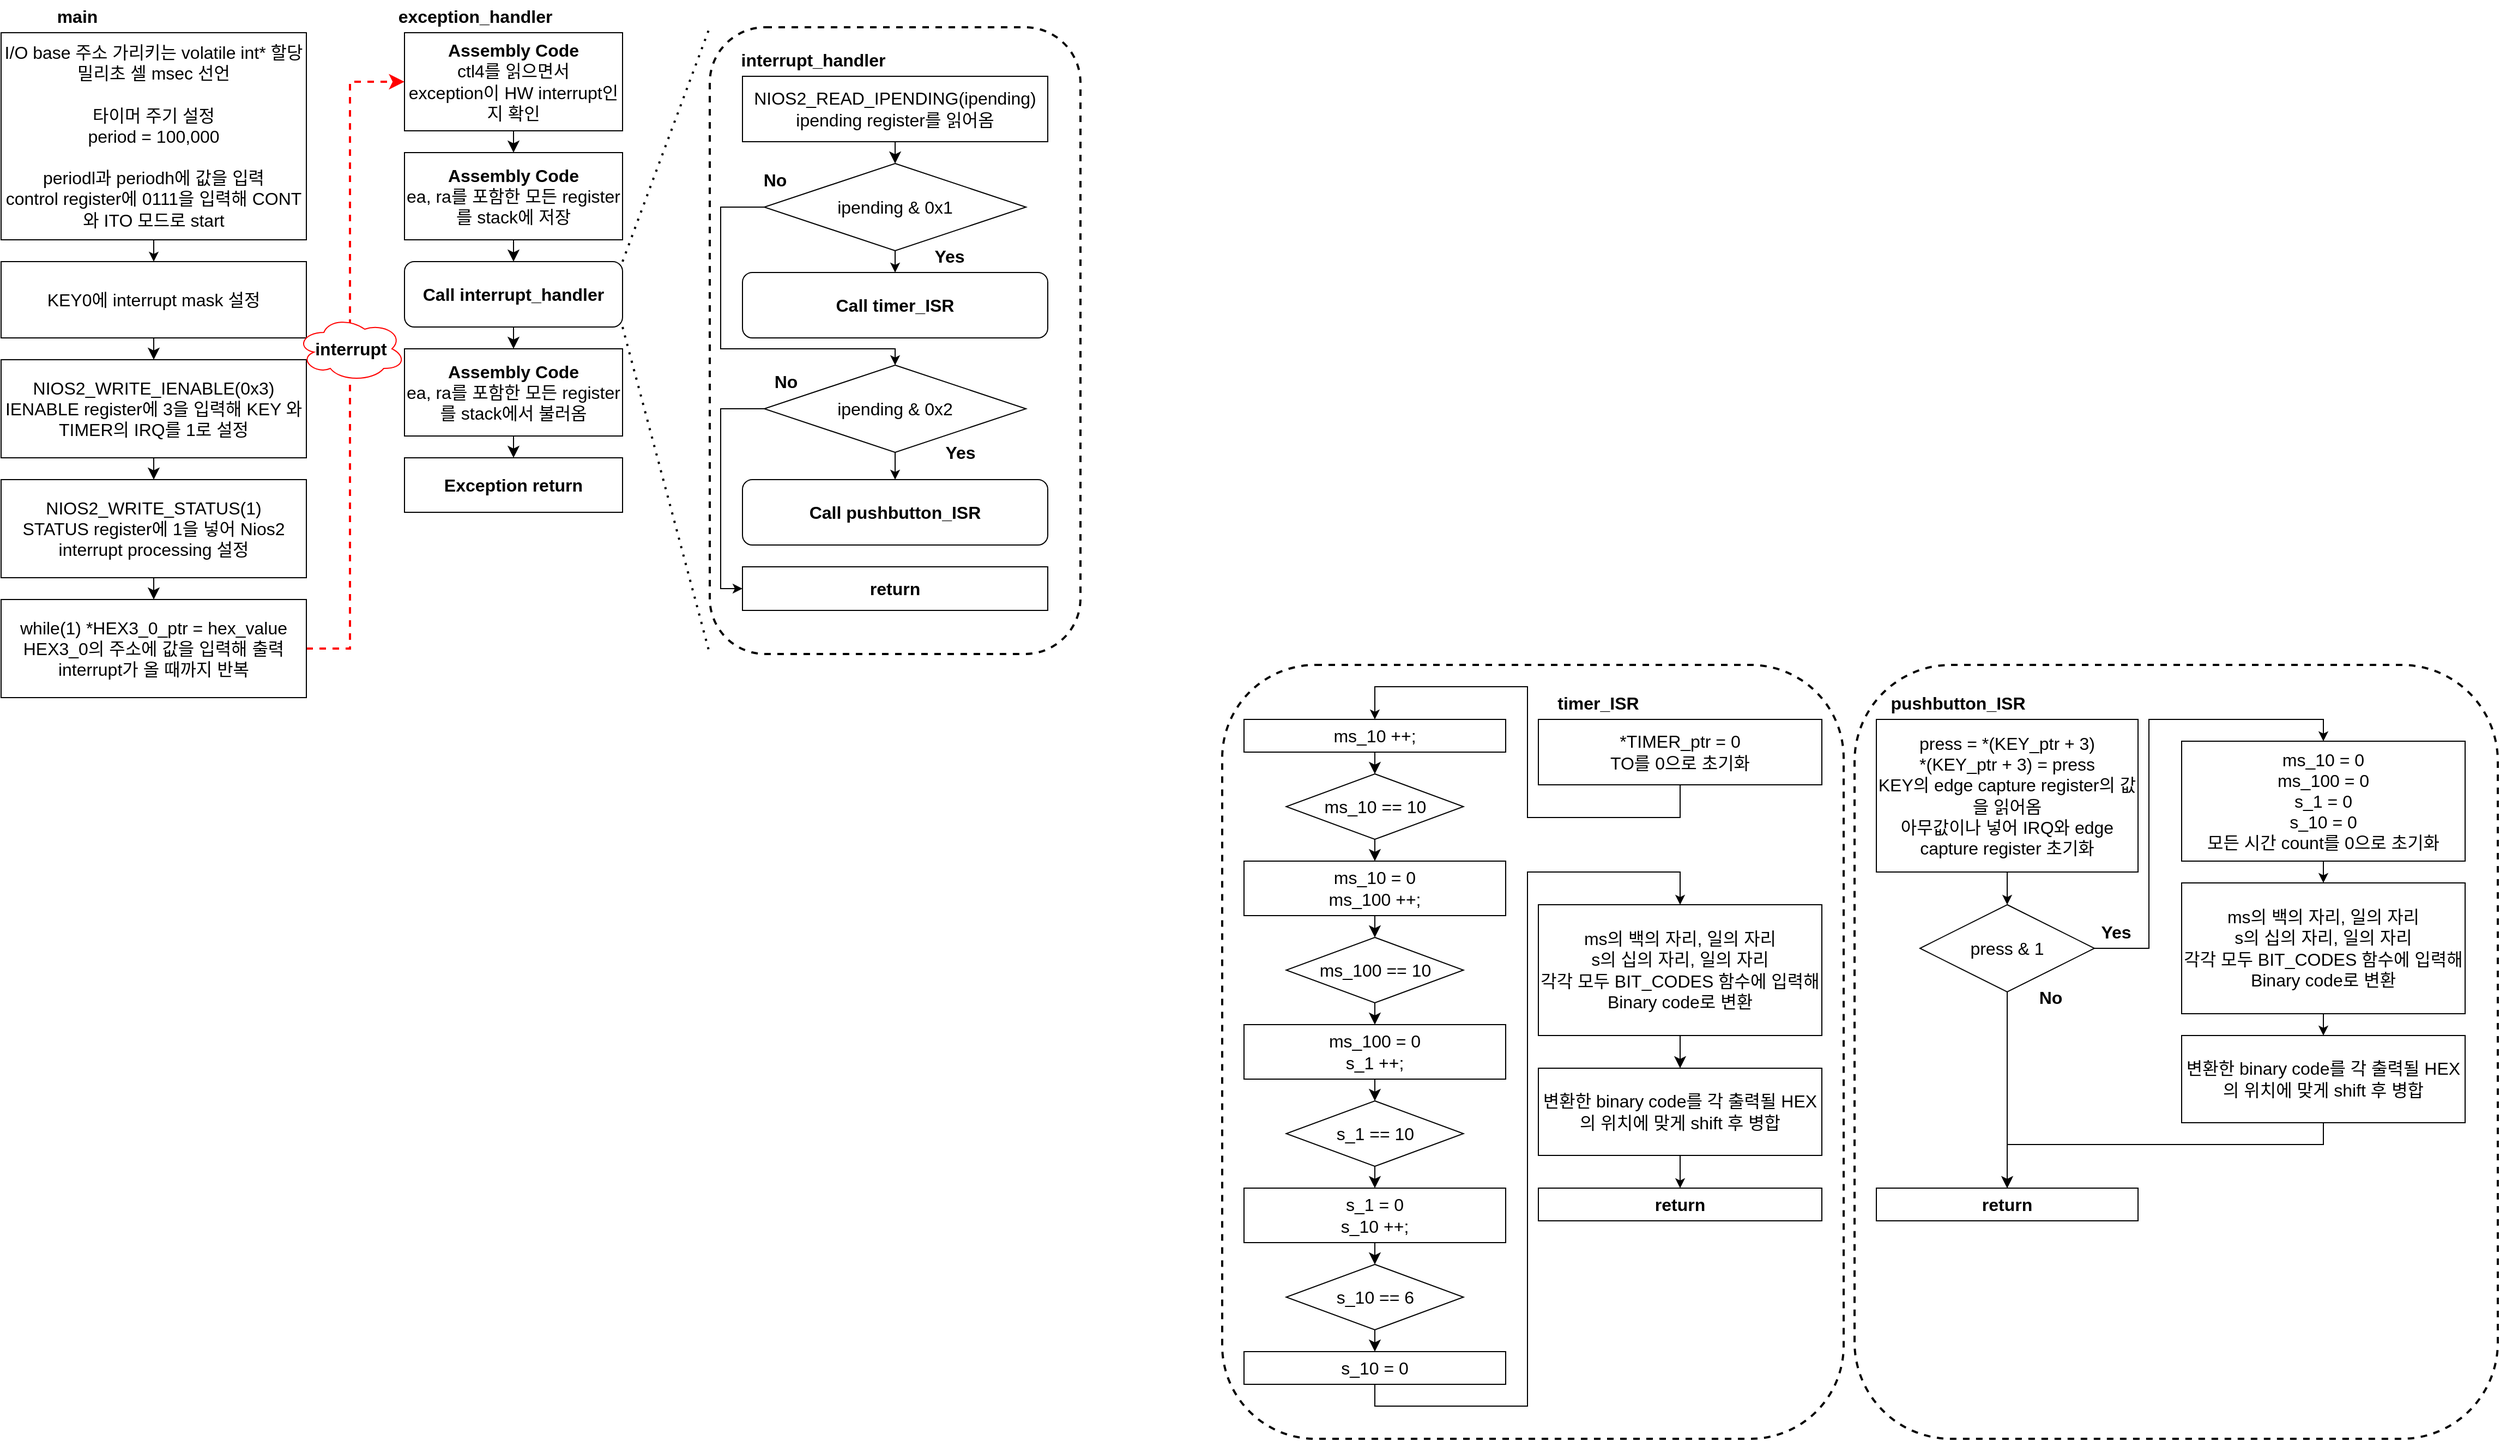 <mxfile version="24.7.17">
  <diagram name="페이지-1" id="9iILnwIiuNrRD6EVz0-I">
    <mxGraphModel dx="1036" dy="515" grid="1" gridSize="10" guides="1" tooltips="1" connect="1" arrows="1" fold="1" page="1" pageScale="1" pageWidth="827" pageHeight="1169" math="0" shadow="0">
      <root>
        <mxCell id="0" />
        <mxCell id="1" parent="0" />
        <mxCell id="nFpczwYycdGY-wKEFIsx-53" value="main" style="text;html=1;strokeColor=none;fillColor=none;align=center;verticalAlign=middle;whiteSpace=wrap;rounded=0;fontSize=16;fontStyle=1" vertex="1" parent="1">
          <mxGeometry x="80" y="90" width="60" height="30" as="geometry" />
        </mxCell>
        <mxCell id="nFpczwYycdGY-wKEFIsx-54" style="edgeStyle=none;shape=connector;rounded=0;orthogonalLoop=1;jettySize=auto;html=1;exitX=0.5;exitY=1;exitDx=0;exitDy=0;entryX=0.5;entryY=0;entryDx=0;entryDy=0;labelBackgroundColor=default;strokeColor=default;align=center;verticalAlign=middle;fontFamily=Helvetica;fontSize=12;fontColor=default;endArrow=classic;startSize=8;endSize=8;" edge="1" parent="1" source="nFpczwYycdGY-wKEFIsx-55" target="nFpczwYycdGY-wKEFIsx-57">
          <mxGeometry relative="1" as="geometry" />
        </mxCell>
        <mxCell id="nFpczwYycdGY-wKEFIsx-55" value="&lt;font&gt;KEY0에 interrupt mask 설정&lt;/font&gt;" style="rounded=0;whiteSpace=wrap;html=1;fontSize=16;fontColor=#000000;" vertex="1" parent="1">
          <mxGeometry x="40" y="330" width="280" height="70" as="geometry" />
        </mxCell>
        <mxCell id="nFpczwYycdGY-wKEFIsx-56" style="edgeStyle=none;shape=connector;rounded=0;orthogonalLoop=1;jettySize=auto;html=1;exitX=0.5;exitY=1;exitDx=0;exitDy=0;entryX=0.5;entryY=0;entryDx=0;entryDy=0;labelBackgroundColor=default;strokeColor=default;align=center;verticalAlign=middle;fontFamily=Helvetica;fontSize=12;fontColor=default;endArrow=classic;startSize=8;endSize=8;" edge="1" parent="1" source="nFpczwYycdGY-wKEFIsx-57" target="nFpczwYycdGY-wKEFIsx-59">
          <mxGeometry relative="1" as="geometry" />
        </mxCell>
        <mxCell id="nFpczwYycdGY-wKEFIsx-57" value="NIOS2_WRITE_IENABLE(0x3)&lt;br&gt;&lt;font style=&quot;&quot;&gt;IENABLE register에 3을 입력해 KEY 와 TIMER의 IRQ를 1로 설정&lt;/font&gt;" style="rounded=0;whiteSpace=wrap;html=1;fontSize=16;fontColor=#000000;" vertex="1" parent="1">
          <mxGeometry x="40" y="420" width="280" height="90" as="geometry" />
        </mxCell>
        <mxCell id="nFpczwYycdGY-wKEFIsx-58" style="edgeStyle=none;shape=connector;rounded=0;orthogonalLoop=1;jettySize=auto;html=1;exitX=0.5;exitY=1;exitDx=0;exitDy=0;entryX=0.5;entryY=0;entryDx=0;entryDy=0;labelBackgroundColor=default;strokeColor=default;align=center;verticalAlign=middle;fontFamily=Helvetica;fontSize=12;fontColor=default;endArrow=classic;startSize=8;endSize=8;" edge="1" parent="1" source="nFpczwYycdGY-wKEFIsx-59" target="nFpczwYycdGY-wKEFIsx-61">
          <mxGeometry relative="1" as="geometry" />
        </mxCell>
        <mxCell id="nFpczwYycdGY-wKEFIsx-59" value="NIOS2_WRITE_STATUS(1)&lt;br&gt;&lt;font&gt;STATUS register에 1을 넣어 Nios2 interrupt processing 설정&lt;/font&gt;" style="rounded=0;whiteSpace=wrap;html=1;fontSize=16;fontColor=#000000;" vertex="1" parent="1">
          <mxGeometry x="40" y="530" width="280" height="90" as="geometry" />
        </mxCell>
        <mxCell id="nFpczwYycdGY-wKEFIsx-60" style="edgeStyle=none;shape=connector;rounded=0;orthogonalLoop=1;jettySize=auto;html=1;exitX=1;exitY=0.5;exitDx=0;exitDy=0;entryX=0;entryY=0.5;entryDx=0;entryDy=0;labelBackgroundColor=default;strokeColor=#FF0000;align=center;verticalAlign=middle;fontFamily=Helvetica;fontSize=12;fontColor=default;endArrow=classic;startSize=8;endSize=8;strokeWidth=2;dashed=1;" edge="1" parent="1" source="nFpczwYycdGY-wKEFIsx-61" target="nFpczwYycdGY-wKEFIsx-63">
          <mxGeometry relative="1" as="geometry">
            <Array as="points">
              <mxPoint x="360" y="685" />
              <mxPoint x="360" y="165" />
            </Array>
          </mxGeometry>
        </mxCell>
        <mxCell id="nFpczwYycdGY-wKEFIsx-61" value="while(1) *HEX3_0_ptr = hex_value&lt;br&gt;&lt;font&gt;HEX3_0의 주소에 값을 입력해 출력&lt;br&gt;interrupt가 올 때까지 반복&lt;/font&gt;" style="rounded=0;whiteSpace=wrap;html=1;fontSize=16;fontColor=#000000;" vertex="1" parent="1">
          <mxGeometry x="40" y="640" width="280" height="90" as="geometry" />
        </mxCell>
        <mxCell id="nFpczwYycdGY-wKEFIsx-62" style="edgeStyle=none;shape=connector;rounded=0;orthogonalLoop=1;jettySize=auto;html=1;exitX=0.5;exitY=1;exitDx=0;exitDy=0;entryX=0.5;entryY=0;entryDx=0;entryDy=0;labelBackgroundColor=default;strokeColor=default;align=center;verticalAlign=middle;fontFamily=Helvetica;fontSize=12;fontColor=default;endArrow=classic;startSize=8;endSize=8;" edge="1" parent="1" source="nFpczwYycdGY-wKEFIsx-63" target="nFpczwYycdGY-wKEFIsx-66">
          <mxGeometry relative="1" as="geometry" />
        </mxCell>
        <mxCell id="nFpczwYycdGY-wKEFIsx-63" value="&lt;b&gt;Assembly Code&lt;/b&gt;&lt;br&gt;&lt;font&gt;ctl4를 읽으면서 &lt;br&gt;exception이 HW interrupt인지 확인&lt;/font&gt;" style="rounded=0;whiteSpace=wrap;html=1;fontSize=16;fontColor=#000000;" vertex="1" parent="1">
          <mxGeometry x="410" y="120" width="200" height="90" as="geometry" />
        </mxCell>
        <mxCell id="nFpczwYycdGY-wKEFIsx-64" value="exception_handler" style="text;html=1;strokeColor=none;fillColor=none;align=center;verticalAlign=middle;whiteSpace=wrap;rounded=0;fontSize=16;fontStyle=1" vertex="1" parent="1">
          <mxGeometry x="410" y="90" width="130" height="30" as="geometry" />
        </mxCell>
        <mxCell id="nFpczwYycdGY-wKEFIsx-65" style="edgeStyle=none;shape=connector;rounded=0;orthogonalLoop=1;jettySize=auto;html=1;exitX=0.5;exitY=1;exitDx=0;exitDy=0;entryX=0.5;entryY=0;entryDx=0;entryDy=0;labelBackgroundColor=default;strokeColor=default;align=center;verticalAlign=middle;fontFamily=Helvetica;fontSize=12;fontColor=default;endArrow=classic;startSize=8;endSize=8;" edge="1" parent="1" source="nFpczwYycdGY-wKEFIsx-66" target="nFpczwYycdGY-wKEFIsx-68">
          <mxGeometry relative="1" as="geometry" />
        </mxCell>
        <mxCell id="nFpczwYycdGY-wKEFIsx-66" value="&lt;b&gt;Assembly Code&lt;/b&gt;&lt;br&gt;&lt;font&gt;ea, ra를 포함한 모든 register를 stack에 저장&lt;/font&gt;" style="rounded=0;whiteSpace=wrap;html=1;fontSize=16;fontColor=#000000;" vertex="1" parent="1">
          <mxGeometry x="410" y="230" width="200" height="80" as="geometry" />
        </mxCell>
        <mxCell id="nFpczwYycdGY-wKEFIsx-67" style="edgeStyle=none;shape=connector;rounded=0;orthogonalLoop=1;jettySize=auto;html=1;exitX=0.5;exitY=1;exitDx=0;exitDy=0;entryX=0.5;entryY=0;entryDx=0;entryDy=0;labelBackgroundColor=default;strokeColor=default;align=center;verticalAlign=middle;fontFamily=Helvetica;fontSize=12;fontColor=default;endArrow=classic;startSize=8;endSize=8;" edge="1" parent="1" source="nFpczwYycdGY-wKEFIsx-68" target="nFpczwYycdGY-wKEFIsx-70">
          <mxGeometry relative="1" as="geometry" />
        </mxCell>
        <mxCell id="nFpczwYycdGY-wKEFIsx-68" value="Call interrupt_handler" style="rounded=1;whiteSpace=wrap;html=1;fontSize=16;fontStyle=1" vertex="1" parent="1">
          <mxGeometry x="410" y="330" width="200" height="60" as="geometry" />
        </mxCell>
        <mxCell id="nFpczwYycdGY-wKEFIsx-69" style="edgeStyle=none;shape=connector;rounded=0;orthogonalLoop=1;jettySize=auto;html=1;exitX=0.5;exitY=1;exitDx=0;exitDy=0;entryX=0.5;entryY=0;entryDx=0;entryDy=0;labelBackgroundColor=default;strokeColor=default;align=center;verticalAlign=middle;fontFamily=Helvetica;fontSize=12;fontColor=default;endArrow=classic;startSize=8;endSize=8;" edge="1" parent="1" source="nFpczwYycdGY-wKEFIsx-70" target="nFpczwYycdGY-wKEFIsx-71">
          <mxGeometry relative="1" as="geometry" />
        </mxCell>
        <mxCell id="nFpczwYycdGY-wKEFIsx-70" value="&lt;b&gt;Assembly Code&lt;/b&gt;&lt;br&gt;&lt;font&gt;ea, ra를 포함한 모든 register를 stack에서 불러옴&lt;/font&gt;" style="rounded=0;whiteSpace=wrap;html=1;fontSize=16;fontColor=#000000;" vertex="1" parent="1">
          <mxGeometry x="410" y="410" width="200" height="80" as="geometry" />
        </mxCell>
        <mxCell id="nFpczwYycdGY-wKEFIsx-71" value="&lt;b&gt;Exception return&lt;/b&gt;" style="rounded=0;whiteSpace=wrap;html=1;fontSize=16;" vertex="1" parent="1">
          <mxGeometry x="410" y="510" width="200" height="50" as="geometry" />
        </mxCell>
        <mxCell id="nFpczwYycdGY-wKEFIsx-72" style="edgeStyle=none;curved=1;rounded=0;orthogonalLoop=1;jettySize=auto;html=1;exitX=0.5;exitY=1;exitDx=0;exitDy=0;entryX=0.5;entryY=0;entryDx=0;entryDy=0;fontSize=12;startSize=8;endSize=8;" edge="1" parent="1" source="nFpczwYycdGY-wKEFIsx-73" target="nFpczwYycdGY-wKEFIsx-77">
          <mxGeometry relative="1" as="geometry" />
        </mxCell>
        <mxCell id="nFpczwYycdGY-wKEFIsx-73" value="NIOS2_READ_IPENDING(ipending)&lt;br&gt;ipending register를 읽어옴" style="rounded=0;whiteSpace=wrap;html=1;fontSize=16;" vertex="1" parent="1">
          <mxGeometry x="720" y="160" width="280" height="60" as="geometry" />
        </mxCell>
        <mxCell id="nFpczwYycdGY-wKEFIsx-74" value="interrupt_handler" style="text;html=1;strokeColor=none;fillColor=none;align=center;verticalAlign=middle;whiteSpace=wrap;rounded=0;fontSize=16;fontStyle=1" vertex="1" parent="1">
          <mxGeometry x="720" y="130" width="130" height="30" as="geometry" />
        </mxCell>
        <mxCell id="nFpczwYycdGY-wKEFIsx-75" style="edgeStyle=orthogonalEdgeStyle;rounded=0;orthogonalLoop=1;jettySize=auto;html=1;exitX=0.5;exitY=1;exitDx=0;exitDy=0;entryX=0.5;entryY=0;entryDx=0;entryDy=0;" edge="1" parent="1" source="nFpczwYycdGY-wKEFIsx-77" target="nFpczwYycdGY-wKEFIsx-78">
          <mxGeometry relative="1" as="geometry" />
        </mxCell>
        <mxCell id="nFpczwYycdGY-wKEFIsx-76" style="edgeStyle=orthogonalEdgeStyle;rounded=0;orthogonalLoop=1;jettySize=auto;html=1;exitX=0;exitY=0.5;exitDx=0;exitDy=0;entryX=0.5;entryY=0;entryDx=0;entryDy=0;" edge="1" parent="1" source="nFpczwYycdGY-wKEFIsx-77" target="nFpczwYycdGY-wKEFIsx-89">
          <mxGeometry relative="1" as="geometry">
            <Array as="points">
              <mxPoint x="700" y="280" />
              <mxPoint x="700" y="410" />
              <mxPoint x="860" y="410" />
            </Array>
          </mxGeometry>
        </mxCell>
        <mxCell id="nFpczwYycdGY-wKEFIsx-77" value="ipending &amp;amp; 0x1" style="rhombus;whiteSpace=wrap;html=1;fontSize=16;" vertex="1" parent="1">
          <mxGeometry x="740" y="240" width="240" height="80" as="geometry" />
        </mxCell>
        <mxCell id="nFpczwYycdGY-wKEFIsx-78" value="Call timer_ISR" style="rounded=1;whiteSpace=wrap;html=1;fontSize=16;fontStyle=1" vertex="1" parent="1">
          <mxGeometry x="720" y="340" width="280" height="60" as="geometry" />
        </mxCell>
        <mxCell id="nFpczwYycdGY-wKEFIsx-79" value="Yes" style="text;html=1;strokeColor=none;fillColor=none;align=center;verticalAlign=middle;whiteSpace=wrap;rounded=0;fontSize=16;fontStyle=1" vertex="1" parent="1">
          <mxGeometry x="880" y="310" width="60" height="30" as="geometry" />
        </mxCell>
        <mxCell id="nFpczwYycdGY-wKEFIsx-80" value="return" style="rounded=0;whiteSpace=wrap;html=1;fontSize=16;fontStyle=1" vertex="1" parent="1">
          <mxGeometry x="720" y="610" width="280" height="40" as="geometry" />
        </mxCell>
        <mxCell id="nFpczwYycdGY-wKEFIsx-81" value="No" style="text;html=1;strokeColor=none;fillColor=none;align=center;verticalAlign=middle;whiteSpace=wrap;rounded=0;fontSize=16;fontStyle=1" vertex="1" parent="1">
          <mxGeometry x="720" y="240" width="60" height="30" as="geometry" />
        </mxCell>
        <mxCell id="nFpczwYycdGY-wKEFIsx-82" value="interrupt" style="ellipse;shape=cloud;whiteSpace=wrap;html=1;strokeColor=#FF0000;align=center;verticalAlign=middle;fontFamily=Helvetica;fontSize=16;fontColor=default;fillColor=default;fontStyle=1" vertex="1" parent="1">
          <mxGeometry x="311" y="380" width="100" height="60" as="geometry" />
        </mxCell>
        <mxCell id="nFpczwYycdGY-wKEFIsx-83" value="" style="endArrow=none;dashed=1;html=1;dashPattern=1 3;strokeWidth=2;rounded=0;labelBackgroundColor=default;strokeColor=default;align=center;verticalAlign=middle;fontFamily=Helvetica;fontSize=12;fontColor=default;startSize=8;endSize=8;shape=connector;exitX=1;exitY=0;exitDx=0;exitDy=0;entryX=0;entryY=0;entryDx=0;entryDy=0;" edge="1" parent="1" source="nFpczwYycdGY-wKEFIsx-68" target="nFpczwYycdGY-wKEFIsx-93">
          <mxGeometry width="50" height="50" relative="1" as="geometry">
            <mxPoint x="680" y="370" as="sourcePoint" />
            <mxPoint x="660" y="115.0" as="targetPoint" />
          </mxGeometry>
        </mxCell>
        <mxCell id="nFpczwYycdGY-wKEFIsx-84" value="" style="endArrow=none;dashed=1;html=1;dashPattern=1 3;strokeWidth=2;rounded=0;labelBackgroundColor=default;strokeColor=default;align=center;verticalAlign=middle;fontFamily=Helvetica;fontSize=12;fontColor=default;startSize=8;endSize=8;shape=connector;exitX=1;exitY=1;exitDx=0;exitDy=0;entryX=0;entryY=1;entryDx=0;entryDy=0;" edge="1" parent="1" source="nFpczwYycdGY-wKEFIsx-68" target="nFpczwYycdGY-wKEFIsx-93">
          <mxGeometry width="50" height="50" relative="1" as="geometry">
            <mxPoint x="680" y="370" as="sourcePoint" />
            <mxPoint x="660" y="540.0" as="targetPoint" />
          </mxGeometry>
        </mxCell>
        <mxCell id="nFpczwYycdGY-wKEFIsx-85" style="edgeStyle=orthogonalEdgeStyle;rounded=0;orthogonalLoop=1;jettySize=auto;html=1;exitX=0.5;exitY=1;exitDx=0;exitDy=0;entryX=0.5;entryY=0;entryDx=0;entryDy=0;" edge="1" parent="1" source="nFpczwYycdGY-wKEFIsx-86" target="nFpczwYycdGY-wKEFIsx-55">
          <mxGeometry relative="1" as="geometry" />
        </mxCell>
        <mxCell id="nFpczwYycdGY-wKEFIsx-86" value="&lt;div&gt;I/O base 주소 가리키는 volatile int* 할당&lt;/div&gt;&lt;div&gt;밀리초 셀 msec 선언&lt;/div&gt;&lt;div&gt;&lt;br&gt;&lt;/div&gt;타이머 주기 설정&lt;div&gt;period = 100,000&lt;br&gt;&lt;br&gt;periodl과 periodh에 값을 입력&lt;br&gt;control register에 0111을 입력해 CONT와 ITO 모드로 start&lt;/div&gt;" style="rounded=0;whiteSpace=wrap;html=1;fontSize=16;fontColor=#000000;" vertex="1" parent="1">
          <mxGeometry x="40" y="120" width="280" height="190" as="geometry" />
        </mxCell>
        <mxCell id="nFpczwYycdGY-wKEFIsx-87" style="edgeStyle=orthogonalEdgeStyle;rounded=0;orthogonalLoop=1;jettySize=auto;html=1;exitX=0.5;exitY=1;exitDx=0;exitDy=0;entryX=0.5;entryY=0;entryDx=0;entryDy=0;" edge="1" parent="1" source="nFpczwYycdGY-wKEFIsx-89" target="nFpczwYycdGY-wKEFIsx-92">
          <mxGeometry relative="1" as="geometry" />
        </mxCell>
        <mxCell id="nFpczwYycdGY-wKEFIsx-88" style="edgeStyle=orthogonalEdgeStyle;rounded=0;orthogonalLoop=1;jettySize=auto;html=1;exitX=0;exitY=0.5;exitDx=0;exitDy=0;entryX=0;entryY=0.5;entryDx=0;entryDy=0;" edge="1" parent="1" source="nFpczwYycdGY-wKEFIsx-89" target="nFpczwYycdGY-wKEFIsx-80">
          <mxGeometry relative="1" as="geometry">
            <Array as="points">
              <mxPoint x="700" y="465" />
              <mxPoint x="700" y="630" />
            </Array>
          </mxGeometry>
        </mxCell>
        <mxCell id="nFpczwYycdGY-wKEFIsx-89" value="ipending &amp;amp; 0x2" style="rhombus;whiteSpace=wrap;html=1;fontSize=16;" vertex="1" parent="1">
          <mxGeometry x="740" y="425" width="240" height="80" as="geometry" />
        </mxCell>
        <mxCell id="nFpczwYycdGY-wKEFIsx-90" value="Yes" style="text;html=1;strokeColor=none;fillColor=none;align=center;verticalAlign=middle;whiteSpace=wrap;rounded=0;fontSize=16;fontStyle=1" vertex="1" parent="1">
          <mxGeometry x="890" y="490" width="60" height="30" as="geometry" />
        </mxCell>
        <mxCell id="nFpczwYycdGY-wKEFIsx-91" value="No" style="text;html=1;strokeColor=none;fillColor=none;align=center;verticalAlign=middle;whiteSpace=wrap;rounded=0;fontSize=16;fontStyle=1" vertex="1" parent="1">
          <mxGeometry x="730" y="425" width="60" height="30" as="geometry" />
        </mxCell>
        <mxCell id="nFpczwYycdGY-wKEFIsx-92" value="Call pushbutton_ISR" style="rounded=1;whiteSpace=wrap;html=1;fontSize=16;fontStyle=1" vertex="1" parent="1">
          <mxGeometry x="720" y="530" width="280" height="60" as="geometry" />
        </mxCell>
        <mxCell id="nFpczwYycdGY-wKEFIsx-93" value="" style="rounded=1;whiteSpace=wrap;html=1;dashed=1;strokeWidth=2;fillColor=none;" vertex="1" parent="1">
          <mxGeometry x="690" y="115" width="340" height="575" as="geometry" />
        </mxCell>
        <mxCell id="nFpczwYycdGY-wKEFIsx-94" style="edgeStyle=none;shape=connector;rounded=0;orthogonalLoop=1;jettySize=auto;html=1;exitX=0.5;exitY=1;exitDx=0;exitDy=0;entryX=0.5;entryY=0;entryDx=0;entryDy=0;labelBackgroundColor=default;strokeColor=default;align=center;verticalAlign=middle;fontFamily=Helvetica;fontSize=12;fontColor=default;endArrow=classic;startSize=8;endSize=8;" edge="1" parent="1" source="nFpczwYycdGY-wKEFIsx-95" target="nFpczwYycdGY-wKEFIsx-97">
          <mxGeometry relative="1" as="geometry" />
        </mxCell>
        <mxCell id="nFpczwYycdGY-wKEFIsx-95" value="ms_10 ++;" style="rounded=0;whiteSpace=wrap;html=1;fontSize=16;" vertex="1" parent="1">
          <mxGeometry x="1180" y="750" width="240" height="30" as="geometry" />
        </mxCell>
        <mxCell id="nFpczwYycdGY-wKEFIsx-96" style="edgeStyle=none;shape=connector;rounded=0;orthogonalLoop=1;jettySize=auto;html=1;exitX=0.5;exitY=1;exitDx=0;exitDy=0;entryX=0.5;entryY=0;entryDx=0;entryDy=0;labelBackgroundColor=default;strokeColor=default;align=center;verticalAlign=middle;fontFamily=Helvetica;fontSize=12;fontColor=default;endArrow=classic;startSize=8;endSize=8;" edge="1" parent="1" source="nFpczwYycdGY-wKEFIsx-97" target="nFpczwYycdGY-wKEFIsx-99">
          <mxGeometry relative="1" as="geometry" />
        </mxCell>
        <mxCell id="nFpczwYycdGY-wKEFIsx-97" value="ms_10 == 10" style="rhombus;whiteSpace=wrap;html=1;fontSize=16;" vertex="1" parent="1">
          <mxGeometry x="1218.75" y="800" width="162.5" height="60" as="geometry" />
        </mxCell>
        <mxCell id="nFpczwYycdGY-wKEFIsx-98" style="edgeStyle=none;shape=connector;rounded=0;orthogonalLoop=1;jettySize=auto;html=1;exitX=0.5;exitY=1;exitDx=0;exitDy=0;entryX=0.5;entryY=0;entryDx=0;entryDy=0;labelBackgroundColor=default;strokeColor=default;align=center;verticalAlign=middle;fontFamily=Helvetica;fontSize=12;fontColor=default;endArrow=classic;startSize=8;endSize=8;" edge="1" parent="1" source="nFpczwYycdGY-wKEFIsx-99" target="nFpczwYycdGY-wKEFIsx-101">
          <mxGeometry relative="1" as="geometry" />
        </mxCell>
        <mxCell id="nFpczwYycdGY-wKEFIsx-99" value="ms_10 = 0&lt;br&gt;ms_100 ++;" style="rounded=0;whiteSpace=wrap;html=1;fontSize=16;" vertex="1" parent="1">
          <mxGeometry x="1180" y="880" width="240" height="50" as="geometry" />
        </mxCell>
        <mxCell id="nFpczwYycdGY-wKEFIsx-100" style="edgeStyle=none;shape=connector;rounded=0;orthogonalLoop=1;jettySize=auto;html=1;exitX=0.5;exitY=1;exitDx=0;exitDy=0;entryX=0.5;entryY=0;entryDx=0;entryDy=0;labelBackgroundColor=default;strokeColor=default;align=center;verticalAlign=middle;fontFamily=Helvetica;fontSize=12;fontColor=default;endArrow=classic;startSize=8;endSize=8;" edge="1" parent="1" source="nFpczwYycdGY-wKEFIsx-101" target="nFpczwYycdGY-wKEFIsx-103">
          <mxGeometry relative="1" as="geometry" />
        </mxCell>
        <mxCell id="nFpczwYycdGY-wKEFIsx-101" value="ms_100 == 10" style="rhombus;whiteSpace=wrap;html=1;fontSize=16;" vertex="1" parent="1">
          <mxGeometry x="1218.75" y="950" width="162.5" height="60" as="geometry" />
        </mxCell>
        <mxCell id="nFpczwYycdGY-wKEFIsx-102" style="edgeStyle=none;shape=connector;rounded=0;orthogonalLoop=1;jettySize=auto;html=1;exitX=0.5;exitY=1;exitDx=0;exitDy=0;entryX=0.5;entryY=0;entryDx=0;entryDy=0;labelBackgroundColor=default;strokeColor=default;align=center;verticalAlign=middle;fontFamily=Helvetica;fontSize=12;fontColor=default;endArrow=classic;startSize=8;endSize=8;" edge="1" parent="1" source="nFpczwYycdGY-wKEFIsx-103" target="nFpczwYycdGY-wKEFIsx-105">
          <mxGeometry relative="1" as="geometry" />
        </mxCell>
        <mxCell id="nFpczwYycdGY-wKEFIsx-103" value="ms_100 = 0&lt;br&gt;s_1 ++;" style="rounded=0;whiteSpace=wrap;html=1;fontSize=16;" vertex="1" parent="1">
          <mxGeometry x="1180" y="1030" width="240" height="50" as="geometry" />
        </mxCell>
        <mxCell id="nFpczwYycdGY-wKEFIsx-104" style="edgeStyle=none;shape=connector;rounded=0;orthogonalLoop=1;jettySize=auto;html=1;exitX=0.5;exitY=1;exitDx=0;exitDy=0;entryX=0.5;entryY=0;entryDx=0;entryDy=0;labelBackgroundColor=default;strokeColor=default;align=center;verticalAlign=middle;fontFamily=Helvetica;fontSize=12;fontColor=default;endArrow=classic;startSize=8;endSize=8;" edge="1" parent="1" source="nFpczwYycdGY-wKEFIsx-105" target="nFpczwYycdGY-wKEFIsx-107">
          <mxGeometry relative="1" as="geometry" />
        </mxCell>
        <mxCell id="nFpczwYycdGY-wKEFIsx-105" value="s_1 == 10" style="rhombus;whiteSpace=wrap;html=1;fontSize=16;" vertex="1" parent="1">
          <mxGeometry x="1218.75" y="1100" width="162.5" height="60" as="geometry" />
        </mxCell>
        <mxCell id="nFpczwYycdGY-wKEFIsx-106" style="edgeStyle=none;shape=connector;rounded=0;orthogonalLoop=1;jettySize=auto;html=1;exitX=0.5;exitY=1;exitDx=0;exitDy=0;entryX=0.5;entryY=0;entryDx=0;entryDy=0;labelBackgroundColor=default;strokeColor=default;align=center;verticalAlign=middle;fontFamily=Helvetica;fontSize=12;fontColor=default;endArrow=classic;startSize=8;endSize=8;" edge="1" parent="1" source="nFpczwYycdGY-wKEFIsx-107" target="nFpczwYycdGY-wKEFIsx-109">
          <mxGeometry relative="1" as="geometry" />
        </mxCell>
        <mxCell id="nFpczwYycdGY-wKEFIsx-107" value="s_1 = 0&lt;br&gt;s_10 ++;" style="rounded=0;whiteSpace=wrap;html=1;fontSize=16;" vertex="1" parent="1">
          <mxGeometry x="1180" y="1180" width="240" height="50" as="geometry" />
        </mxCell>
        <mxCell id="nFpczwYycdGY-wKEFIsx-108" style="edgeStyle=none;shape=connector;rounded=0;orthogonalLoop=1;jettySize=auto;html=1;exitX=0.5;exitY=1;exitDx=0;exitDy=0;entryX=0.5;entryY=0;entryDx=0;entryDy=0;labelBackgroundColor=default;strokeColor=default;align=center;verticalAlign=middle;fontFamily=Helvetica;fontSize=12;fontColor=default;endArrow=classic;startSize=8;endSize=8;" edge="1" parent="1" source="nFpczwYycdGY-wKEFIsx-109" target="nFpczwYycdGY-wKEFIsx-111">
          <mxGeometry relative="1" as="geometry" />
        </mxCell>
        <mxCell id="nFpczwYycdGY-wKEFIsx-109" value="s_10 == 6" style="rhombus;whiteSpace=wrap;html=1;fontSize=16;" vertex="1" parent="1">
          <mxGeometry x="1218.75" y="1250" width="162.5" height="60" as="geometry" />
        </mxCell>
        <mxCell id="nFpczwYycdGY-wKEFIsx-110" style="edgeStyle=orthogonalEdgeStyle;rounded=0;orthogonalLoop=1;jettySize=auto;html=1;exitX=0.5;exitY=1;exitDx=0;exitDy=0;entryX=0.5;entryY=0;entryDx=0;entryDy=0;" edge="1" parent="1" source="nFpczwYycdGY-wKEFIsx-111" target="nFpczwYycdGY-wKEFIsx-119">
          <mxGeometry relative="1" as="geometry">
            <Array as="points">
              <mxPoint x="1300" y="1380" />
              <mxPoint x="1440" y="1380" />
              <mxPoint x="1440" y="890" />
              <mxPoint x="1580" y="890" />
            </Array>
          </mxGeometry>
        </mxCell>
        <mxCell id="nFpczwYycdGY-wKEFIsx-111" value="s_10 = 0" style="rounded=0;whiteSpace=wrap;html=1;fontSize=16;" vertex="1" parent="1">
          <mxGeometry x="1180" y="1330" width="240" height="30" as="geometry" />
        </mxCell>
        <mxCell id="nFpczwYycdGY-wKEFIsx-112" value="timer_ISR" style="text;html=1;strokeColor=none;fillColor=none;align=center;verticalAlign=middle;whiteSpace=wrap;rounded=0;fontSize=16;fontStyle=1" vertex="1" parent="1">
          <mxGeometry x="1450" y="720" width="110" height="30" as="geometry" />
        </mxCell>
        <mxCell id="nFpczwYycdGY-wKEFIsx-113" style="edgeStyle=orthogonalEdgeStyle;rounded=0;orthogonalLoop=1;jettySize=auto;html=1;exitX=0.5;exitY=1;exitDx=0;exitDy=0;entryX=0.5;entryY=0;entryDx=0;entryDy=0;" edge="1" parent="1" source="nFpczwYycdGY-wKEFIsx-114" target="nFpczwYycdGY-wKEFIsx-95">
          <mxGeometry relative="1" as="geometry">
            <Array as="points">
              <mxPoint x="1580" y="840" />
              <mxPoint x="1440" y="840" />
              <mxPoint x="1440" y="720" />
              <mxPoint x="1300" y="720" />
            </Array>
          </mxGeometry>
        </mxCell>
        <mxCell id="nFpczwYycdGY-wKEFIsx-114" value="*TIMER_ptr = 0&lt;br&gt;TO를 0으로 초기화" style="rounded=0;whiteSpace=wrap;html=1;strokeColor=default;align=center;verticalAlign=middle;fontFamily=Helvetica;fontSize=16;fontColor=default;fillColor=default;" vertex="1" parent="1">
          <mxGeometry x="1450" y="750" width="260" height="60" as="geometry" />
        </mxCell>
        <mxCell id="nFpczwYycdGY-wKEFIsx-115" value="return" style="rounded=0;whiteSpace=wrap;html=1;strokeColor=default;align=center;verticalAlign=middle;fontFamily=Helvetica;fontSize=16;fontColor=default;fillColor=default;fontStyle=1" vertex="1" parent="1">
          <mxGeometry x="1450" y="1180" width="260" height="30" as="geometry" />
        </mxCell>
        <mxCell id="nFpczwYycdGY-wKEFIsx-116" style="edgeStyle=orthogonalEdgeStyle;rounded=0;orthogonalLoop=1;jettySize=auto;html=1;exitX=0.5;exitY=1;exitDx=0;exitDy=0;entryX=0.5;entryY=0;entryDx=0;entryDy=0;" edge="1" parent="1" source="nFpczwYycdGY-wKEFIsx-117" target="nFpczwYycdGY-wKEFIsx-115">
          <mxGeometry relative="1" as="geometry" />
        </mxCell>
        <mxCell id="nFpczwYycdGY-wKEFIsx-117" value="변환한 binary code를 각 출력될 HEX의 위치에 맞게 shift 후 병합" style="rounded=0;whiteSpace=wrap;html=1;strokeColor=default;align=center;verticalAlign=middle;fontFamily=Helvetica;fontSize=16;fontColor=default;fillColor=default;" vertex="1" parent="1">
          <mxGeometry x="1450" y="1070" width="260" height="80" as="geometry" />
        </mxCell>
        <mxCell id="nFpczwYycdGY-wKEFIsx-118" style="edgeStyle=none;shape=connector;rounded=0;orthogonalLoop=1;jettySize=auto;html=1;exitX=0.5;exitY=1;exitDx=0;exitDy=0;entryX=0.5;entryY=0;entryDx=0;entryDy=0;labelBackgroundColor=default;strokeColor=default;align=center;verticalAlign=middle;fontFamily=Helvetica;fontSize=12;fontColor=default;endArrow=classic;startSize=8;endSize=8;" edge="1" parent="1" source="nFpczwYycdGY-wKEFIsx-119" target="nFpczwYycdGY-wKEFIsx-117">
          <mxGeometry relative="1" as="geometry" />
        </mxCell>
        <mxCell id="nFpczwYycdGY-wKEFIsx-119" value="ms의 백의 자리, 일의 자리&lt;br&gt;s의 십의 자리, 일의 자리&lt;br&gt;각각 모두 BIT_CODES 함수에 입력해 Binary code로 변환" style="rounded=0;whiteSpace=wrap;html=1;strokeColor=default;align=center;verticalAlign=middle;fontFamily=Helvetica;fontSize=16;fontColor=default;fillColor=default;" vertex="1" parent="1">
          <mxGeometry x="1450" y="920" width="260" height="120" as="geometry" />
        </mxCell>
        <mxCell id="nFpczwYycdGY-wKEFIsx-120" value="pushbutton_ISR" style="text;html=1;strokeColor=none;fillColor=none;align=center;verticalAlign=middle;whiteSpace=wrap;rounded=0;fontSize=16;fontStyle=1" vertex="1" parent="1">
          <mxGeometry x="1760" y="720" width="150" height="30" as="geometry" />
        </mxCell>
        <mxCell id="nFpczwYycdGY-wKEFIsx-121" style="edgeStyle=orthogonalEdgeStyle;rounded=0;orthogonalLoop=1;jettySize=auto;html=1;exitX=0.5;exitY=1;exitDx=0;exitDy=0;entryX=0.5;entryY=0;entryDx=0;entryDy=0;" edge="1" parent="1" source="nFpczwYycdGY-wKEFIsx-122" target="nFpczwYycdGY-wKEFIsx-125">
          <mxGeometry relative="1" as="geometry" />
        </mxCell>
        <mxCell id="nFpczwYycdGY-wKEFIsx-122" value="press = *(KEY_ptr + 3)&lt;br&gt;*(KEY_ptr + 3) = press&lt;br&gt;KEY의 edge capture register의 값을 읽어옴&lt;br&gt;아무값이나 넣어 IRQ와 edge capture register 초기화" style="rounded=0;whiteSpace=wrap;html=1;fontSize=16;" vertex="1" parent="1">
          <mxGeometry x="1760" y="750" width="240" height="140" as="geometry" />
        </mxCell>
        <mxCell id="nFpczwYycdGY-wKEFIsx-123" style="edgeStyle=orthogonalEdgeStyle;rounded=0;orthogonalLoop=1;jettySize=auto;html=1;exitX=1;exitY=0.5;exitDx=0;exitDy=0;entryX=0.5;entryY=0;entryDx=0;entryDy=0;fontFamily=Helvetica;fontSize=16;fontColor=default;" edge="1" parent="1" source="nFpczwYycdGY-wKEFIsx-125" target="nFpczwYycdGY-wKEFIsx-129">
          <mxGeometry relative="1" as="geometry">
            <Array as="points">
              <mxPoint x="2010" y="960" />
              <mxPoint x="2010" y="750" />
              <mxPoint x="2170" y="750" />
            </Array>
            <mxPoint x="2180" y="790" as="targetPoint" />
          </mxGeometry>
        </mxCell>
        <mxCell id="nFpczwYycdGY-wKEFIsx-124" style="edgeStyle=none;shape=connector;rounded=0;orthogonalLoop=1;jettySize=auto;html=1;exitX=0.5;exitY=1;exitDx=0;exitDy=0;entryX=0.5;entryY=0;entryDx=0;entryDy=0;labelBackgroundColor=default;strokeColor=default;align=center;verticalAlign=middle;fontFamily=Helvetica;fontSize=12;fontColor=default;endArrow=classic;startSize=8;endSize=8;" edge="1" parent="1" source="nFpczwYycdGY-wKEFIsx-125" target="nFpczwYycdGY-wKEFIsx-130">
          <mxGeometry relative="1" as="geometry">
            <mxPoint x="1880" y="1020" as="targetPoint" />
          </mxGeometry>
        </mxCell>
        <mxCell id="nFpczwYycdGY-wKEFIsx-125" value="press &amp;amp; 1" style="rhombus;whiteSpace=wrap;html=1;rounded=0;strokeColor=default;align=center;verticalAlign=middle;fontFamily=Helvetica;fontSize=16;fontColor=default;fillColor=default;" vertex="1" parent="1">
          <mxGeometry x="1800" y="920" width="160" height="80" as="geometry" />
        </mxCell>
        <mxCell id="nFpczwYycdGY-wKEFIsx-126" value="Yes" style="text;html=1;strokeColor=none;fillColor=none;align=center;verticalAlign=middle;whiteSpace=wrap;rounded=0;fontSize=16;fontFamily=Helvetica;fontColor=default;fontStyle=1" vertex="1" parent="1">
          <mxGeometry x="1950" y="930" width="60" height="30" as="geometry" />
        </mxCell>
        <mxCell id="nFpczwYycdGY-wKEFIsx-127" value="No" style="text;html=1;strokeColor=none;fillColor=none;align=center;verticalAlign=middle;whiteSpace=wrap;rounded=0;fontSize=16;fontFamily=Helvetica;fontColor=default;fontStyle=1" vertex="1" parent="1">
          <mxGeometry x="1890" y="990" width="60" height="30" as="geometry" />
        </mxCell>
        <mxCell id="nFpczwYycdGY-wKEFIsx-128" style="edgeStyle=orthogonalEdgeStyle;rounded=0;orthogonalLoop=1;jettySize=auto;html=1;exitX=0.5;exitY=1;exitDx=0;exitDy=0;entryX=0.5;entryY=0;entryDx=0;entryDy=0;" edge="1" parent="1" source="nFpczwYycdGY-wKEFIsx-129" target="nFpczwYycdGY-wKEFIsx-132">
          <mxGeometry relative="1" as="geometry" />
        </mxCell>
        <mxCell id="nFpczwYycdGY-wKEFIsx-129" value="ms_10 = 0&lt;br&gt;ms_100 = 0&lt;br&gt;s_1 = 0&lt;br&gt;s_10 = 0&lt;br&gt;모든 시간 count를 0으로 초기화" style="rounded=0;whiteSpace=wrap;html=1;fontSize=16;" vertex="1" parent="1">
          <mxGeometry x="2040" y="770" width="260" height="110" as="geometry" />
        </mxCell>
        <mxCell id="nFpczwYycdGY-wKEFIsx-130" value="return" style="rounded=0;whiteSpace=wrap;html=1;strokeColor=default;align=center;verticalAlign=middle;fontFamily=Helvetica;fontSize=16;fontColor=default;fillColor=default;fontStyle=1" vertex="1" parent="1">
          <mxGeometry x="1760" y="1180" width="240" height="30" as="geometry" />
        </mxCell>
        <mxCell id="nFpczwYycdGY-wKEFIsx-131" style="edgeStyle=orthogonalEdgeStyle;rounded=0;orthogonalLoop=1;jettySize=auto;html=1;exitX=0.5;exitY=1;exitDx=0;exitDy=0;entryX=0.5;entryY=0;entryDx=0;entryDy=0;" edge="1" parent="1" source="nFpczwYycdGY-wKEFIsx-132" target="nFpczwYycdGY-wKEFIsx-134">
          <mxGeometry relative="1" as="geometry" />
        </mxCell>
        <mxCell id="nFpczwYycdGY-wKEFIsx-132" value="ms의 백의 자리, 일의 자리&lt;br&gt;s의 십의 자리, 일의 자리&lt;br&gt;각각 모두 BIT_CODES 함수에 입력해 Binary code로 변환" style="rounded=0;whiteSpace=wrap;html=1;strokeColor=default;align=center;verticalAlign=middle;fontFamily=Helvetica;fontSize=16;fontColor=default;fillColor=default;" vertex="1" parent="1">
          <mxGeometry x="2040" y="900" width="260" height="120" as="geometry" />
        </mxCell>
        <mxCell id="nFpczwYycdGY-wKEFIsx-133" style="edgeStyle=orthogonalEdgeStyle;rounded=0;orthogonalLoop=1;jettySize=auto;html=1;exitX=0.5;exitY=1;exitDx=0;exitDy=0;entryX=0.5;entryY=0;entryDx=0;entryDy=0;" edge="1" parent="1" source="nFpczwYycdGY-wKEFIsx-134" target="nFpczwYycdGY-wKEFIsx-130">
          <mxGeometry relative="1" as="geometry">
            <Array as="points">
              <mxPoint x="2170" y="1140" />
              <mxPoint x="1880" y="1140" />
            </Array>
          </mxGeometry>
        </mxCell>
        <mxCell id="nFpczwYycdGY-wKEFIsx-134" value="변환한 binary code를 각 출력될 HEX의 위치에 맞게 shift 후 병합" style="rounded=0;whiteSpace=wrap;html=1;strokeColor=default;align=center;verticalAlign=middle;fontFamily=Helvetica;fontSize=16;fontColor=default;fillColor=default;" vertex="1" parent="1">
          <mxGeometry x="2040" y="1040" width="260" height="80" as="geometry" />
        </mxCell>
        <mxCell id="nFpczwYycdGY-wKEFIsx-135" value="" style="rounded=1;whiteSpace=wrap;html=1;fillColor=none;dashed=1;strokeWidth=2;" vertex="1" parent="1">
          <mxGeometry x="1160" y="700" width="570" height="710" as="geometry" />
        </mxCell>
        <mxCell id="nFpczwYycdGY-wKEFIsx-136" value="" style="rounded=1;whiteSpace=wrap;html=1;fillColor=none;dashed=1;strokeWidth=2;" vertex="1" parent="1">
          <mxGeometry x="1740" y="700" width="590" height="710" as="geometry" />
        </mxCell>
      </root>
    </mxGraphModel>
  </diagram>
</mxfile>
